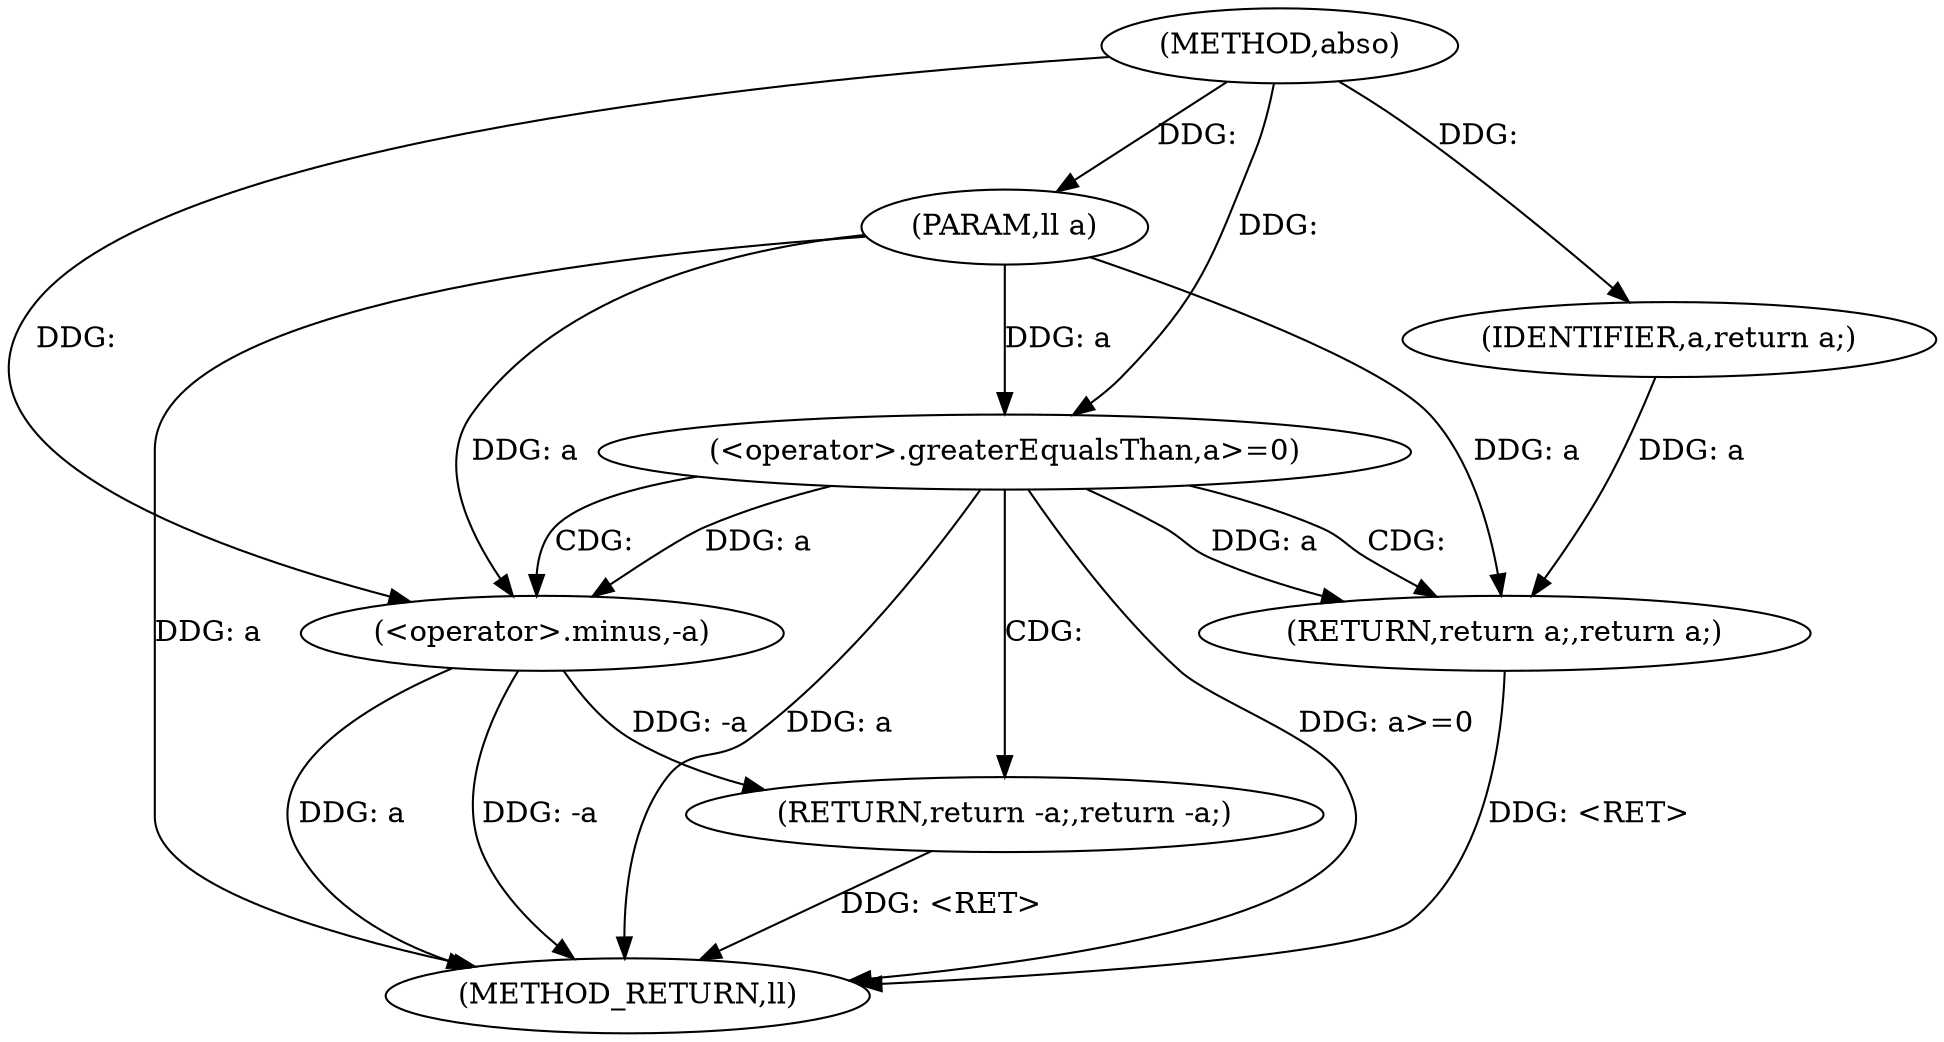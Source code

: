 digraph "abso" {  
"1000215" [label = "(METHOD,abso)" ]
"1000227" [label = "(METHOD_RETURN,ll)" ]
"1000216" [label = "(PARAM,ll a)" ]
"1000224" [label = "(RETURN,return -a;,return -a;)" ]
"1000219" [label = "(<operator>.greaterEqualsThan,a>=0)" ]
"1000222" [label = "(RETURN,return a;,return a;)" ]
"1000225" [label = "(<operator>.minus,-a)" ]
"1000223" [label = "(IDENTIFIER,a,return a;)" ]
  "1000224" -> "1000227"  [ label = "DDG: <RET>"] 
  "1000216" -> "1000227"  [ label = "DDG: a"] 
  "1000219" -> "1000227"  [ label = "DDG: a"] 
  "1000219" -> "1000227"  [ label = "DDG: a>=0"] 
  "1000225" -> "1000227"  [ label = "DDG: a"] 
  "1000225" -> "1000227"  [ label = "DDG: -a"] 
  "1000222" -> "1000227"  [ label = "DDG: <RET>"] 
  "1000215" -> "1000216"  [ label = "DDG: "] 
  "1000225" -> "1000224"  [ label = "DDG: -a"] 
  "1000223" -> "1000222"  [ label = "DDG: a"] 
  "1000219" -> "1000222"  [ label = "DDG: a"] 
  "1000216" -> "1000222"  [ label = "DDG: a"] 
  "1000216" -> "1000219"  [ label = "DDG: a"] 
  "1000215" -> "1000219"  [ label = "DDG: "] 
  "1000215" -> "1000223"  [ label = "DDG: "] 
  "1000219" -> "1000225"  [ label = "DDG: a"] 
  "1000216" -> "1000225"  [ label = "DDG: a"] 
  "1000215" -> "1000225"  [ label = "DDG: "] 
  "1000219" -> "1000222"  [ label = "CDG: "] 
  "1000219" -> "1000225"  [ label = "CDG: "] 
  "1000219" -> "1000224"  [ label = "CDG: "] 
}

